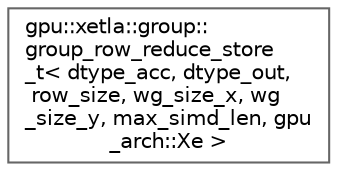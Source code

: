 digraph "Graphical Class Hierarchy"
{
 // LATEX_PDF_SIZE
  bgcolor="transparent";
  edge [fontname=Helvetica,fontsize=10,labelfontname=Helvetica,labelfontsize=10];
  node [fontname=Helvetica,fontsize=10,shape=box,height=0.2,width=0.4];
  rankdir="LR";
  Node0 [id="Node000000",label="gpu::xetla::group::\lgroup_row_reduce_store\l_t\< dtype_acc, dtype_out,\l row_size, wg_size_x, wg\l_size_y, max_simd_len, gpu\l_arch::Xe \>",height=0.2,width=0.4,color="grey40", fillcolor="white", style="filled",URL="$structgpu_1_1xetla_1_1group_1_1group__row__reduce__store__t_3_01dtype__acc_00_01dtype__out_00_01f2ea596db41d958c37b7a7a52caa0906.html",tooltip=" "];
}
